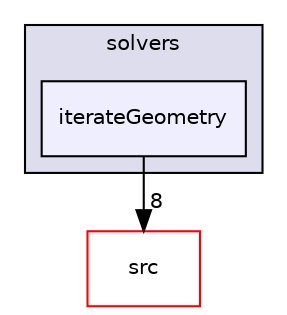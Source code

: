 digraph "solvers/iterateGeometry" {
  compound=true
  node [ fontsize="10", fontname="Helvetica"];
  edge [ labelfontsize="10", labelfontname="Helvetica"];
  subgraph clusterdir_65b24c28d0f232e494405d4f9f0c5236 {
    graph [ bgcolor="#ddddee", pencolor="black", label="solvers" fontname="Helvetica", fontsize="10", URL="dir_65b24c28d0f232e494405d4f9f0c5236.html"]
  dir_54b68711bb62f5b9faf16dd43574c744 [shape=box, label="iterateGeometry", style="filled", fillcolor="#eeeeff", pencolor="black", URL="dir_54b68711bb62f5b9faf16dd43574c744.html"];
  }
  dir_68267d1309a1af8e8297ef4c3efbcdba [shape=box label="src" fillcolor="white" style="filled" color="red" URL="dir_68267d1309a1af8e8297ef4c3efbcdba.html"];
  dir_54b68711bb62f5b9faf16dd43574c744->dir_68267d1309a1af8e8297ef4c3efbcdba [headlabel="8", labeldistance=1.5 headhref="dir_000006_000007.html"];
}
